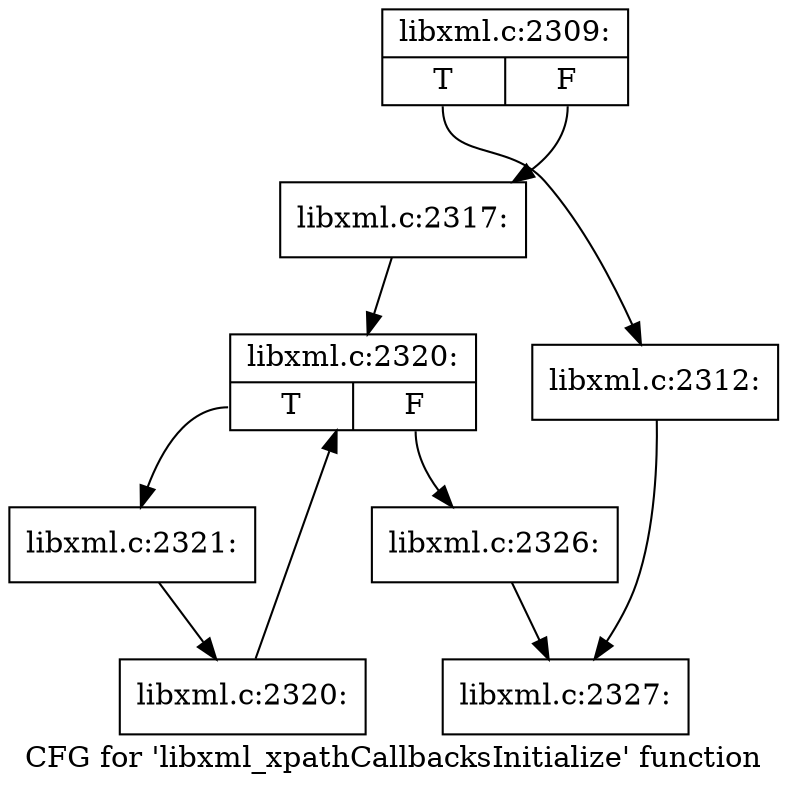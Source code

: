 digraph "CFG for 'libxml_xpathCallbacksInitialize' function" {
	label="CFG for 'libxml_xpathCallbacksInitialize' function";

	Node0x54ace70 [shape=record,label="{libxml.c:2309:|{<s0>T|<s1>F}}"];
	Node0x54ace70:s0 -> Node0x54a9a70;
	Node0x54ace70:s1 -> Node0x52c7c20;
	Node0x54a9a70 [shape=record,label="{libxml.c:2312:}"];
	Node0x54a9a70 -> Node0x54aeb50;
	Node0x52c7c20 [shape=record,label="{libxml.c:2317:}"];
	Node0x52c7c20 -> Node0x54546b0;
	Node0x54546b0 [shape=record,label="{libxml.c:2320:|{<s0>T|<s1>F}}"];
	Node0x54546b0:s0 -> Node0x5454990;
	Node0x54546b0:s1 -> Node0x54a9f50;
	Node0x5454990 [shape=record,label="{libxml.c:2321:}"];
	Node0x5454990 -> Node0x5454900;
	Node0x5454900 [shape=record,label="{libxml.c:2320:}"];
	Node0x5454900 -> Node0x54546b0;
	Node0x54a9f50 [shape=record,label="{libxml.c:2326:}"];
	Node0x54a9f50 -> Node0x54aeb50;
	Node0x54aeb50 [shape=record,label="{libxml.c:2327:}"];
}
